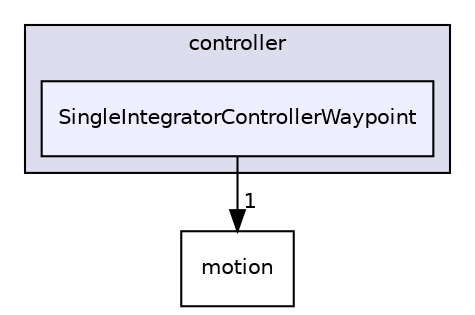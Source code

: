 digraph "/root/scrimmage/scrimmage/include/scrimmage/plugins/controller/SingleIntegratorControllerWaypoint" {
  compound=true
  node [ fontsize="10", fontname="Helvetica"];
  edge [ labelfontsize="10", labelfontname="Helvetica"];
  subgraph clusterdir_da9620d34cca5c42773312c818662e06 {
    graph [ bgcolor="#ddddee", pencolor="black", label="controller" fontname="Helvetica", fontsize="10", URL="dir_da9620d34cca5c42773312c818662e06.html"]
  dir_3c8522e840fe3dda956b102b8fd90be2 [shape=box, label="SingleIntegratorControllerWaypoint", style="filled", fillcolor="#eeeeff", pencolor="black", URL="dir_3c8522e840fe3dda956b102b8fd90be2.html"];
  }
  dir_225ac9950e75cf8b57b2a00ffecc8137 [shape=box label="motion" URL="dir_225ac9950e75cf8b57b2a00ffecc8137.html"];
  dir_3c8522e840fe3dda956b102b8fd90be2->dir_225ac9950e75cf8b57b2a00ffecc8137 [headlabel="1", labeldistance=1.5 headhref="dir_000079_000012.html"];
}
